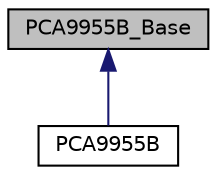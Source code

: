 digraph "PCA9955B_Base"
{
 // LATEX_PDF_SIZE
  edge [fontname="Helvetica",fontsize="10",labelfontname="Helvetica",labelfontsize="10"];
  node [fontname="Helvetica",fontsize="10",shape=record];
  Node1 [label="PCA9955B_Base",height=0.2,width=0.4,color="black", fillcolor="grey75", style="filled", fontcolor="black",tooltip="PCA9955B_Base class. This class provides basically the implementation for accessing the PCA9955B devi..."];
  Node1 -> Node2 [dir="back",color="midnightblue",fontsize="10",style="solid",fontname="Helvetica"];
  Node2 [label="PCA9955B",height=0.2,width=0.4,color="black", fillcolor="white", style="filled",URL="$classPCA9955B.html",tooltip="PCA9955B class for raspberry pi inherited from PCA9955B_Base class."];
}
